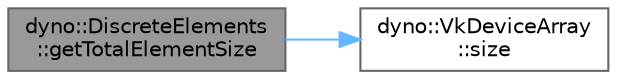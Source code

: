 digraph "dyno::DiscreteElements::getTotalElementSize"
{
 // LATEX_PDF_SIZE
  bgcolor="transparent";
  edge [fontname=Helvetica,fontsize=10,labelfontname=Helvetica,labelfontsize=10];
  node [fontname=Helvetica,fontsize=10,shape=box,height=0.2,width=0.4];
  rankdir="LR";
  Node1 [id="Node000001",label="dyno::DiscreteElements\l::getTotalElementSize",height=0.2,width=0.4,color="gray40", fillcolor="grey60", style="filled", fontcolor="black",tooltip=" "];
  Node1 -> Node2 [id="edge1_Node000001_Node000002",color="steelblue1",style="solid",tooltip=" "];
  Node2 [id="Node000002",label="dyno::VkDeviceArray\l::size",height=0.2,width=0.4,color="grey40", fillcolor="white", style="filled",URL="$classdyno_1_1_vk_device_array.html#af606afaf735b0c6bdc501fc2d7379efb",tooltip=" "];
}

